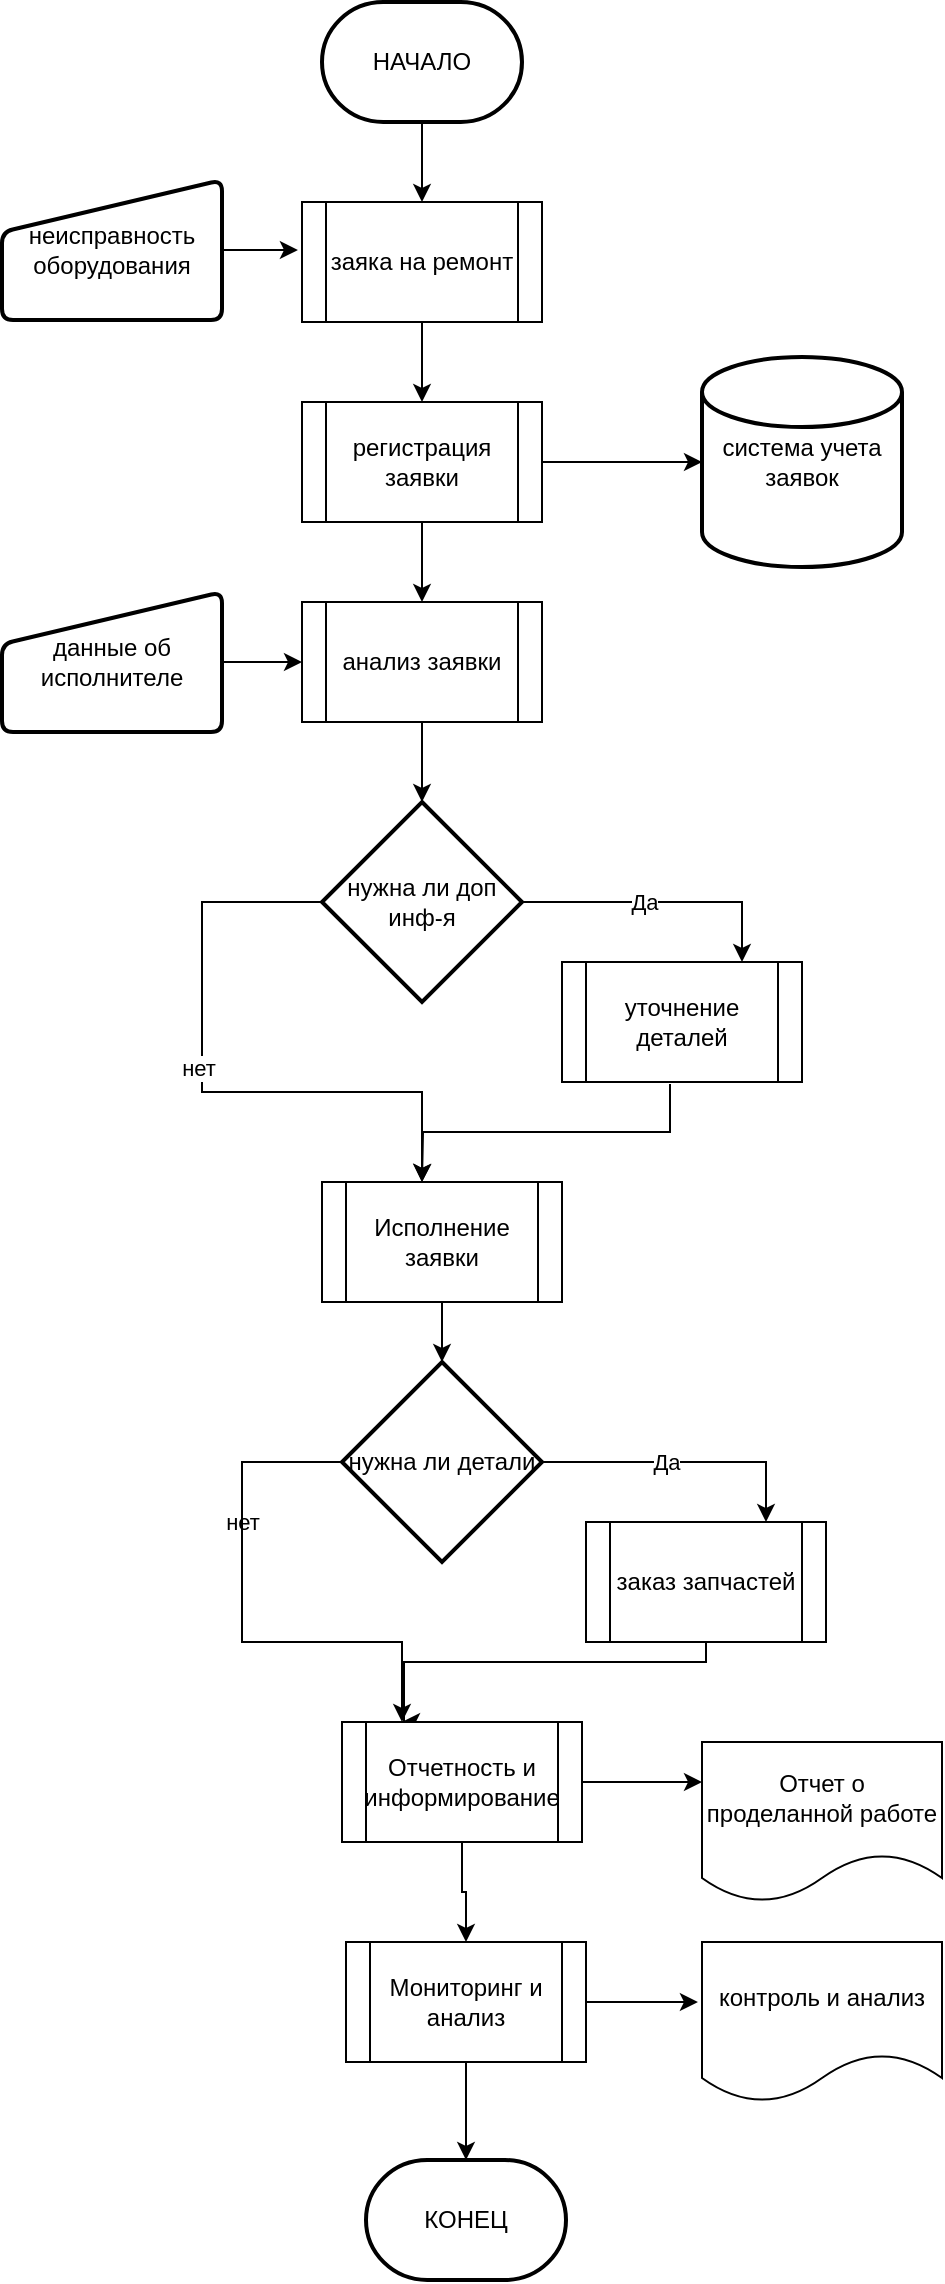 <mxfile version="24.1.0" type="device">
  <diagram name="Страница — 1" id="TfwzNGXf9ZkAo_aBG58E">
    <mxGraphModel dx="1434" dy="844" grid="1" gridSize="10" guides="1" tooltips="1" connect="1" arrows="1" fold="1" page="1" pageScale="1" pageWidth="827" pageHeight="1169" math="0" shadow="0">
      <root>
        <mxCell id="0" />
        <mxCell id="1" parent="0" />
        <mxCell id="UA9p0fi-77kwcq69qRVt-8" style="edgeStyle=orthogonalEdgeStyle;rounded=0;orthogonalLoop=1;jettySize=auto;html=1;entryX=0.5;entryY=0;entryDx=0;entryDy=0;" edge="1" parent="1" source="UA9p0fi-77kwcq69qRVt-1" target="UA9p0fi-77kwcq69qRVt-7">
          <mxGeometry relative="1" as="geometry" />
        </mxCell>
        <mxCell id="UA9p0fi-77kwcq69qRVt-1" value="НАЧАЛО" style="strokeWidth=2;html=1;shape=mxgraph.flowchart.terminator;whiteSpace=wrap;" vertex="1" parent="1">
          <mxGeometry x="330" y="90" width="100" height="60" as="geometry" />
        </mxCell>
        <mxCell id="UA9p0fi-77kwcq69qRVt-4" value="неисправность оборудования" style="html=1;strokeWidth=2;shape=manualInput;whiteSpace=wrap;rounded=1;size=26;arcSize=11;" vertex="1" parent="1">
          <mxGeometry x="170" y="179" width="110" height="70" as="geometry" />
        </mxCell>
        <mxCell id="UA9p0fi-77kwcq69qRVt-11" style="edgeStyle=orthogonalEdgeStyle;rounded=0;orthogonalLoop=1;jettySize=auto;html=1;entryX=0.5;entryY=0;entryDx=0;entryDy=0;" edge="1" parent="1" source="UA9p0fi-77kwcq69qRVt-7" target="UA9p0fi-77kwcq69qRVt-10">
          <mxGeometry relative="1" as="geometry" />
        </mxCell>
        <mxCell id="UA9p0fi-77kwcq69qRVt-7" value="заяка на ремонт" style="shape=process;whiteSpace=wrap;html=1;backgroundOutline=1;" vertex="1" parent="1">
          <mxGeometry x="320" y="190" width="120" height="60" as="geometry" />
        </mxCell>
        <mxCell id="UA9p0fi-77kwcq69qRVt-9" style="edgeStyle=orthogonalEdgeStyle;rounded=0;orthogonalLoop=1;jettySize=auto;html=1;entryX=-0.017;entryY=0.4;entryDx=0;entryDy=0;entryPerimeter=0;" edge="1" parent="1" source="UA9p0fi-77kwcq69qRVt-4" target="UA9p0fi-77kwcq69qRVt-7">
          <mxGeometry relative="1" as="geometry" />
        </mxCell>
        <mxCell id="UA9p0fi-77kwcq69qRVt-15" style="edgeStyle=orthogonalEdgeStyle;rounded=0;orthogonalLoop=1;jettySize=auto;html=1;entryX=0.5;entryY=0;entryDx=0;entryDy=0;" edge="1" parent="1" source="UA9p0fi-77kwcq69qRVt-10" target="UA9p0fi-77kwcq69qRVt-14">
          <mxGeometry relative="1" as="geometry" />
        </mxCell>
        <mxCell id="UA9p0fi-77kwcq69qRVt-10" value="регистрация заявки" style="shape=process;whiteSpace=wrap;html=1;backgroundOutline=1;" vertex="1" parent="1">
          <mxGeometry x="320" y="290" width="120" height="60" as="geometry" />
        </mxCell>
        <mxCell id="UA9p0fi-77kwcq69qRVt-12" value="система учета заявок" style="strokeWidth=2;html=1;shape=mxgraph.flowchart.database;whiteSpace=wrap;" vertex="1" parent="1">
          <mxGeometry x="520" y="267.5" width="100" height="105" as="geometry" />
        </mxCell>
        <mxCell id="UA9p0fi-77kwcq69qRVt-13" style="edgeStyle=orthogonalEdgeStyle;rounded=0;orthogonalLoop=1;jettySize=auto;html=1;entryX=0;entryY=0.5;entryDx=0;entryDy=0;entryPerimeter=0;" edge="1" parent="1" source="UA9p0fi-77kwcq69qRVt-10" target="UA9p0fi-77kwcq69qRVt-12">
          <mxGeometry relative="1" as="geometry" />
        </mxCell>
        <mxCell id="UA9p0fi-77kwcq69qRVt-14" value="анализ заявки" style="shape=process;whiteSpace=wrap;html=1;backgroundOutline=1;" vertex="1" parent="1">
          <mxGeometry x="320" y="390" width="120" height="60" as="geometry" />
        </mxCell>
        <mxCell id="UA9p0fi-77kwcq69qRVt-17" style="edgeStyle=orthogonalEdgeStyle;rounded=0;orthogonalLoop=1;jettySize=auto;html=1;entryX=0;entryY=0.5;entryDx=0;entryDy=0;" edge="1" parent="1" source="UA9p0fi-77kwcq69qRVt-16" target="UA9p0fi-77kwcq69qRVt-14">
          <mxGeometry relative="1" as="geometry" />
        </mxCell>
        <mxCell id="UA9p0fi-77kwcq69qRVt-16" value="данные об исполнителе" style="html=1;strokeWidth=2;shape=manualInput;whiteSpace=wrap;rounded=1;size=26;arcSize=11;" vertex="1" parent="1">
          <mxGeometry x="170" y="385" width="110" height="70" as="geometry" />
        </mxCell>
        <mxCell id="UA9p0fi-77kwcq69qRVt-21" style="edgeStyle=orthogonalEdgeStyle;rounded=0;orthogonalLoop=1;jettySize=auto;html=1;entryX=0.75;entryY=0;entryDx=0;entryDy=0;" edge="1" parent="1" source="UA9p0fi-77kwcq69qRVt-18" target="UA9p0fi-77kwcq69qRVt-20">
          <mxGeometry relative="1" as="geometry" />
        </mxCell>
        <mxCell id="UA9p0fi-77kwcq69qRVt-22" value="Да" style="edgeLabel;html=1;align=center;verticalAlign=middle;resizable=0;points=[];" vertex="1" connectable="0" parent="UA9p0fi-77kwcq69qRVt-21">
          <mxGeometry x="-0.135" relative="1" as="geometry">
            <mxPoint as="offset" />
          </mxGeometry>
        </mxCell>
        <mxCell id="UA9p0fi-77kwcq69qRVt-23" style="edgeStyle=orthogonalEdgeStyle;rounded=0;orthogonalLoop=1;jettySize=auto;html=1;" edge="1" parent="1" source="UA9p0fi-77kwcq69qRVt-18">
          <mxGeometry relative="1" as="geometry">
            <mxPoint x="380" y="680" as="targetPoint" />
            <Array as="points">
              <mxPoint x="270" y="540" />
              <mxPoint x="270" y="635" />
              <mxPoint x="380" y="635" />
            </Array>
          </mxGeometry>
        </mxCell>
        <mxCell id="UA9p0fi-77kwcq69qRVt-24" value="нет" style="edgeLabel;html=1;align=center;verticalAlign=middle;resizable=0;points=[];" vertex="1" connectable="0" parent="UA9p0fi-77kwcq69qRVt-23">
          <mxGeometry x="-0.082" y="-2" relative="1" as="geometry">
            <mxPoint as="offset" />
          </mxGeometry>
        </mxCell>
        <mxCell id="UA9p0fi-77kwcq69qRVt-18" value="нужна ли доп инф-я" style="strokeWidth=2;html=1;shape=mxgraph.flowchart.decision;whiteSpace=wrap;" vertex="1" parent="1">
          <mxGeometry x="330" y="490" width="100" height="100" as="geometry" />
        </mxCell>
        <mxCell id="UA9p0fi-77kwcq69qRVt-19" style="edgeStyle=orthogonalEdgeStyle;rounded=0;orthogonalLoop=1;jettySize=auto;html=1;entryX=0.5;entryY=0;entryDx=0;entryDy=0;entryPerimeter=0;" edge="1" parent="1" source="UA9p0fi-77kwcq69qRVt-14" target="UA9p0fi-77kwcq69qRVt-18">
          <mxGeometry relative="1" as="geometry" />
        </mxCell>
        <mxCell id="UA9p0fi-77kwcq69qRVt-25" style="edgeStyle=orthogonalEdgeStyle;rounded=0;orthogonalLoop=1;jettySize=auto;html=1;exitX=0.45;exitY=1.017;exitDx=0;exitDy=0;exitPerimeter=0;" edge="1" parent="1" source="UA9p0fi-77kwcq69qRVt-20">
          <mxGeometry relative="1" as="geometry">
            <mxPoint x="380" y="680" as="targetPoint" />
          </mxGeometry>
        </mxCell>
        <mxCell id="UA9p0fi-77kwcq69qRVt-20" value="уточнение деталей" style="shape=process;whiteSpace=wrap;html=1;backgroundOutline=1;" vertex="1" parent="1">
          <mxGeometry x="450" y="570" width="120" height="60" as="geometry" />
        </mxCell>
        <mxCell id="UA9p0fi-77kwcq69qRVt-26" value="Исполнение заявки" style="shape=process;whiteSpace=wrap;html=1;backgroundOutline=1;" vertex="1" parent="1">
          <mxGeometry x="330" y="680" width="120" height="60" as="geometry" />
        </mxCell>
        <mxCell id="UA9p0fi-77kwcq69qRVt-27" style="edgeStyle=orthogonalEdgeStyle;rounded=0;orthogonalLoop=1;jettySize=auto;html=1;entryX=0.75;entryY=0;entryDx=0;entryDy=0;" edge="1" parent="1" source="UA9p0fi-77kwcq69qRVt-30" target="UA9p0fi-77kwcq69qRVt-31">
          <mxGeometry relative="1" as="geometry" />
        </mxCell>
        <mxCell id="UA9p0fi-77kwcq69qRVt-28" value="Да" style="edgeLabel;html=1;align=center;verticalAlign=middle;resizable=0;points=[];" vertex="1" connectable="0" parent="UA9p0fi-77kwcq69qRVt-27">
          <mxGeometry x="-0.135" relative="1" as="geometry">
            <mxPoint as="offset" />
          </mxGeometry>
        </mxCell>
        <mxCell id="UA9p0fi-77kwcq69qRVt-29" value="нет" style="edgeLabel;html=1;align=center;verticalAlign=middle;resizable=0;points=[];" vertex="1" connectable="0" parent="1">
          <mxGeometry x="290" y="850" as="geometry" />
        </mxCell>
        <mxCell id="UA9p0fi-77kwcq69qRVt-33" style="edgeStyle=orthogonalEdgeStyle;rounded=0;orthogonalLoop=1;jettySize=auto;html=1;" edge="1" parent="1" source="UA9p0fi-77kwcq69qRVt-30">
          <mxGeometry relative="1" as="geometry">
            <mxPoint x="370" y="950" as="targetPoint" />
            <Array as="points">
              <mxPoint x="290" y="820" />
              <mxPoint x="290" y="910" />
              <mxPoint x="370" y="910" />
            </Array>
          </mxGeometry>
        </mxCell>
        <mxCell id="UA9p0fi-77kwcq69qRVt-30" value="нужна ли детали" style="strokeWidth=2;html=1;shape=mxgraph.flowchart.decision;whiteSpace=wrap;" vertex="1" parent="1">
          <mxGeometry x="340" y="770" width="100" height="100" as="geometry" />
        </mxCell>
        <mxCell id="UA9p0fi-77kwcq69qRVt-37" style="edgeStyle=orthogonalEdgeStyle;rounded=0;orthogonalLoop=1;jettySize=auto;html=1;" edge="1" parent="1" source="UA9p0fi-77kwcq69qRVt-31">
          <mxGeometry relative="1" as="geometry">
            <mxPoint x="370" y="950" as="targetPoint" />
            <Array as="points">
              <mxPoint x="522" y="920" />
              <mxPoint x="371" y="920" />
            </Array>
          </mxGeometry>
        </mxCell>
        <mxCell id="UA9p0fi-77kwcq69qRVt-31" value="заказ запчастей" style="shape=process;whiteSpace=wrap;html=1;backgroundOutline=1;" vertex="1" parent="1">
          <mxGeometry x="462" y="850" width="120" height="60" as="geometry" />
        </mxCell>
        <mxCell id="UA9p0fi-77kwcq69qRVt-32" style="edgeStyle=orthogonalEdgeStyle;rounded=0;orthogonalLoop=1;jettySize=auto;html=1;entryX=0.5;entryY=0;entryDx=0;entryDy=0;entryPerimeter=0;" edge="1" parent="1" source="UA9p0fi-77kwcq69qRVt-26" target="UA9p0fi-77kwcq69qRVt-30">
          <mxGeometry relative="1" as="geometry" />
        </mxCell>
        <mxCell id="UA9p0fi-77kwcq69qRVt-38" style="edgeStyle=orthogonalEdgeStyle;rounded=0;orthogonalLoop=1;jettySize=auto;html=1;entryX=0;entryY=0.25;entryDx=0;entryDy=0;" edge="1" parent="1" source="UA9p0fi-77kwcq69qRVt-35" target="UA9p0fi-77kwcq69qRVt-36">
          <mxGeometry relative="1" as="geometry" />
        </mxCell>
        <mxCell id="UA9p0fi-77kwcq69qRVt-44" style="edgeStyle=orthogonalEdgeStyle;rounded=0;orthogonalLoop=1;jettySize=auto;html=1;entryX=0.5;entryY=0;entryDx=0;entryDy=0;" edge="1" parent="1" source="UA9p0fi-77kwcq69qRVt-35" target="UA9p0fi-77kwcq69qRVt-39">
          <mxGeometry relative="1" as="geometry" />
        </mxCell>
        <mxCell id="UA9p0fi-77kwcq69qRVt-35" value="Отчетность и информирование" style="shape=process;whiteSpace=wrap;html=1;backgroundOutline=1;" vertex="1" parent="1">
          <mxGeometry x="340" y="950" width="120" height="60" as="geometry" />
        </mxCell>
        <mxCell id="UA9p0fi-77kwcq69qRVt-36" value="Отчет о проделанной работе" style="shape=document;whiteSpace=wrap;html=1;boundedLbl=1;" vertex="1" parent="1">
          <mxGeometry x="520" y="960" width="120" height="80" as="geometry" />
        </mxCell>
        <mxCell id="UA9p0fi-77kwcq69qRVt-39" value="Мониторинг и анализ" style="shape=process;whiteSpace=wrap;html=1;backgroundOutline=1;" vertex="1" parent="1">
          <mxGeometry x="342" y="1060" width="120" height="60" as="geometry" />
        </mxCell>
        <mxCell id="UA9p0fi-77kwcq69qRVt-40" value="контроль и анализ" style="shape=document;whiteSpace=wrap;html=1;boundedLbl=1;" vertex="1" parent="1">
          <mxGeometry x="520" y="1060" width="120" height="80" as="geometry" />
        </mxCell>
        <mxCell id="UA9p0fi-77kwcq69qRVt-41" style="edgeStyle=orthogonalEdgeStyle;rounded=0;orthogonalLoop=1;jettySize=auto;html=1;entryX=-0.017;entryY=0.375;entryDx=0;entryDy=0;entryPerimeter=0;" edge="1" parent="1" source="UA9p0fi-77kwcq69qRVt-39" target="UA9p0fi-77kwcq69qRVt-40">
          <mxGeometry relative="1" as="geometry" />
        </mxCell>
        <mxCell id="UA9p0fi-77kwcq69qRVt-42" value="КОНЕЦ" style="strokeWidth=2;html=1;shape=mxgraph.flowchart.terminator;whiteSpace=wrap;" vertex="1" parent="1">
          <mxGeometry x="352" y="1169" width="100" height="60" as="geometry" />
        </mxCell>
        <mxCell id="UA9p0fi-77kwcq69qRVt-43" style="edgeStyle=orthogonalEdgeStyle;rounded=0;orthogonalLoop=1;jettySize=auto;html=1;entryX=0.5;entryY=0;entryDx=0;entryDy=0;entryPerimeter=0;" edge="1" parent="1" source="UA9p0fi-77kwcq69qRVt-39" target="UA9p0fi-77kwcq69qRVt-42">
          <mxGeometry relative="1" as="geometry" />
        </mxCell>
      </root>
    </mxGraphModel>
  </diagram>
</mxfile>
